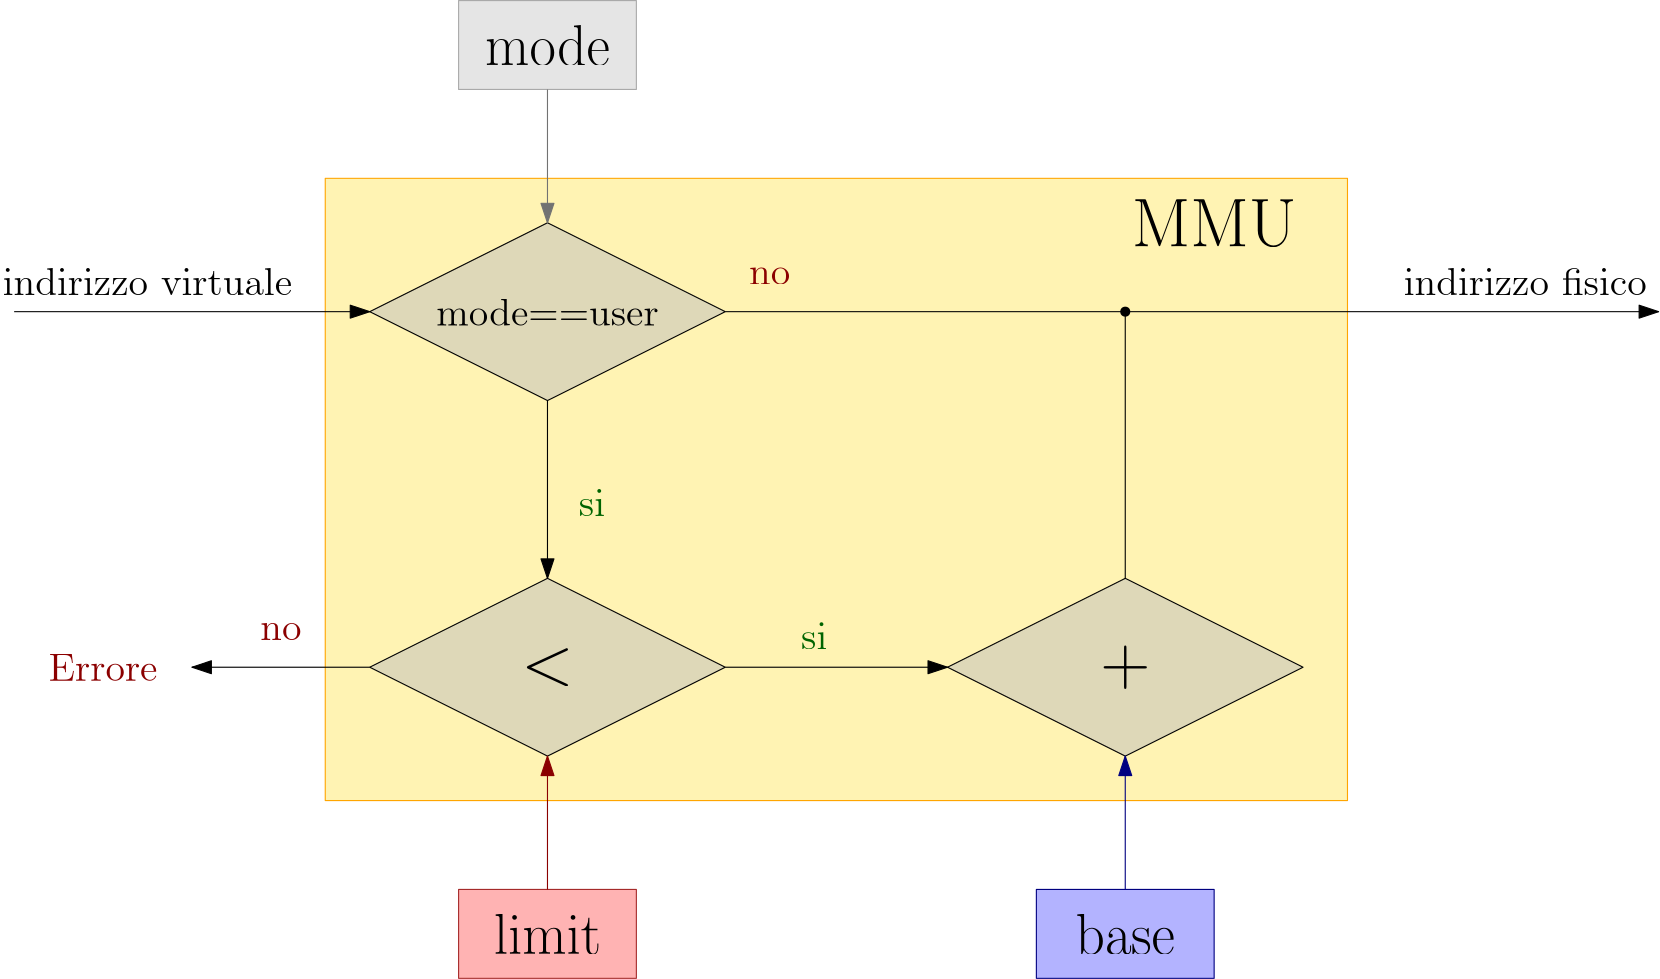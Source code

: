 <?xml version="1.0"?>
<!DOCTYPE ipe SYSTEM "ipe.dtd">
<ipe version="70218" creator="Ipe 7.2.28">
<info created="D:20231129220646" modified="D:20231129220646"/>
<ipestyle name="basic">
<symbol name="arrow/arc(spx)">
<path stroke="sym-stroke" fill="sym-stroke" pen="sym-pen">
0 0 m
-1 0.333 l
-1 -0.333 l
h
</path>
</symbol>
<symbol name="arrow/farc(spx)">
<path stroke="sym-stroke" fill="white" pen="sym-pen">
0 0 m
-1 0.333 l
-1 -0.333 l
h
</path>
</symbol>
<symbol name="arrow/ptarc(spx)">
<path stroke="sym-stroke" fill="sym-stroke" pen="sym-pen">
0 0 m
-1 0.333 l
-0.8 0 l
-1 -0.333 l
h
</path>
</symbol>
<symbol name="arrow/fptarc(spx)">
<path stroke="sym-stroke" fill="white" pen="sym-pen">
0 0 m
-1 0.333 l
-0.8 0 l
-1 -0.333 l
h
</path>
</symbol>
<symbol name="mark/circle(sx)" transformations="translations">
<path fill="sym-stroke">
0.6 0 0 0.6 0 0 e
0.4 0 0 0.4 0 0 e
</path>
</symbol>
<symbol name="mark/disk(sx)" transformations="translations">
<path fill="sym-stroke">
0.6 0 0 0.6 0 0 e
</path>
</symbol>
<symbol name="mark/fdisk(sfx)" transformations="translations">
<group>
<path fill="sym-fill">
0.5 0 0 0.5 0 0 e
</path>
<path fill="sym-stroke" fillrule="eofill">
0.6 0 0 0.6 0 0 e
0.4 0 0 0.4 0 0 e
</path>
</group>
</symbol>
<symbol name="mark/box(sx)" transformations="translations">
<path fill="sym-stroke" fillrule="eofill">
-0.6 -0.6 m
0.6 -0.6 l
0.6 0.6 l
-0.6 0.6 l
h
-0.4 -0.4 m
0.4 -0.4 l
0.4 0.4 l
-0.4 0.4 l
h
</path>
</symbol>
<symbol name="mark/square(sx)" transformations="translations">
<path fill="sym-stroke">
-0.6 -0.6 m
0.6 -0.6 l
0.6 0.6 l
-0.6 0.6 l
h
</path>
</symbol>
<symbol name="mark/fsquare(sfx)" transformations="translations">
<group>
<path fill="sym-fill">
-0.5 -0.5 m
0.5 -0.5 l
0.5 0.5 l
-0.5 0.5 l
h
</path>
<path fill="sym-stroke" fillrule="eofill">
-0.6 -0.6 m
0.6 -0.6 l
0.6 0.6 l
-0.6 0.6 l
h
-0.4 -0.4 m
0.4 -0.4 l
0.4 0.4 l
-0.4 0.4 l
h
</path>
</group>
</symbol>
<symbol name="mark/cross(sx)" transformations="translations">
<group>
<path fill="sym-stroke">
-0.43 -0.57 m
0.57 0.43 l
0.43 0.57 l
-0.57 -0.43 l
h
</path>
<path fill="sym-stroke">
-0.43 0.57 m
0.57 -0.43 l
0.43 -0.57 l
-0.57 0.43 l
h
</path>
</group>
</symbol>
<symbol name="arrow/fnormal(spx)">
<path stroke="sym-stroke" fill="white" pen="sym-pen">
0 0 m
-1 0.333 l
-1 -0.333 l
h
</path>
</symbol>
<symbol name="arrow/pointed(spx)">
<path stroke="sym-stroke" fill="sym-stroke" pen="sym-pen">
0 0 m
-1 0.333 l
-0.8 0 l
-1 -0.333 l
h
</path>
</symbol>
<symbol name="arrow/fpointed(spx)">
<path stroke="sym-stroke" fill="white" pen="sym-pen">
0 0 m
-1 0.333 l
-0.8 0 l
-1 -0.333 l
h
</path>
</symbol>
<symbol name="arrow/linear(spx)">
<path stroke="sym-stroke" pen="sym-pen">
-1 0.333 m
0 0 l
-1 -0.333 l
</path>
</symbol>
<symbol name="arrow/fdouble(spx)">
<path stroke="sym-stroke" fill="white" pen="sym-pen">
0 0 m
-1 0.333 l
-1 -0.333 l
h
-1 0 m
-2 0.333 l
-2 -0.333 l
h
</path>
</symbol>
<symbol name="arrow/double(spx)">
<path stroke="sym-stroke" fill="sym-stroke" pen="sym-pen">
0 0 m
-1 0.333 l
-1 -0.333 l
h
-1 0 m
-2 0.333 l
-2 -0.333 l
h
</path>
</symbol>
<symbol name="arrow/mid-normal(spx)">
<path stroke="sym-stroke" fill="sym-stroke" pen="sym-pen">
0.5 0 m
-0.5 0.333 l
-0.5 -0.333 l
h
</path>
</symbol>
<symbol name="arrow/mid-fnormal(spx)">
<path stroke="sym-stroke" fill="white" pen="sym-pen">
0.5 0 m
-0.5 0.333 l
-0.5 -0.333 l
h
</path>
</symbol>
<symbol name="arrow/mid-pointed(spx)">
<path stroke="sym-stroke" fill="sym-stroke" pen="sym-pen">
0.5 0 m
-0.5 0.333 l
-0.3 0 l
-0.5 -0.333 l
h
</path>
</symbol>
<symbol name="arrow/mid-fpointed(spx)">
<path stroke="sym-stroke" fill="white" pen="sym-pen">
0.5 0 m
-0.5 0.333 l
-0.3 0 l
-0.5 -0.333 l
h
</path>
</symbol>
<symbol name="arrow/mid-double(spx)">
<path stroke="sym-stroke" fill="sym-stroke" pen="sym-pen">
1 0 m
0 0.333 l
0 -0.333 l
h
0 0 m
-1 0.333 l
-1 -0.333 l
h
</path>
</symbol>
<symbol name="arrow/mid-fdouble(spx)">
<path stroke="sym-stroke" fill="white" pen="sym-pen">
1 0 m
0 0.333 l
0 -0.333 l
h
0 0 m
-1 0.333 l
-1 -0.333 l
h
</path>
</symbol>
<anglesize name="22.5 deg" value="22.5"/>
<anglesize name="30 deg" value="30"/>
<anglesize name="45 deg" value="45"/>
<anglesize name="60 deg" value="60"/>
<anglesize name="90 deg" value="90"/>
<arrowsize name="large" value="10"/>
<arrowsize name="small" value="5"/>
<arrowsize name="tiny" value="3"/>
<color name="blue" value="0 0 1"/>
<color name="brown" value="0.647 0.165 0.165"/>
<color name="darkblue" value="0 0 0.545"/>
<color name="darkcyan" value="0 0.545 0.545"/>
<color name="darkgray" value="0.663"/>
<color name="darkgreen" value="0 0.392 0"/>
<color name="darkmagenta" value="0.545 0 0.545"/>
<color name="darkorange" value="1 0.549 0"/>
<color name="darkred" value="0.545 0 0"/>
<color name="gold" value="1 0.843 0"/>
<color name="gray" value="0.745"/>
<color name="green" value="0 1 0"/>
<color name="lightblue" value="0.678 0.847 0.902"/>
<color name="lightcyan" value="0.878 1 1"/>
<color name="lightgray" value="0.827"/>
<color name="lightgreen" value="0.565 0.933 0.565"/>
<color name="lightyellow" value="1 1 0.878"/>
<color name="navy" value="0 0 0.502"/>
<color name="orange" value="1 0.647 0"/>
<color name="pink" value="1 0.753 0.796"/>
<color name="purple" value="0.627 0.125 0.941"/>
<color name="red" value="1 0 0"/>
<color name="seagreen" value="0.18 0.545 0.341"/>
<color name="turquoise" value="0.251 0.878 0.816"/>
<color name="violet" value="0.933 0.51 0.933"/>
<color name="yellow" value="1 1 0"/>
<dashstyle name="dash dot dotted" value="[4 2 1 2 1 2] 0"/>
<dashstyle name="dash dotted" value="[4 2 1 2] 0"/>
<dashstyle name="dashed" value="[4] 0"/>
<dashstyle name="dotted" value="[1 3] 0"/>
<gridsize name="10 pts (~3.5 mm)" value="10"/>
<gridsize name="14 pts (~5 mm)" value="14"/>
<gridsize name="16 pts (~6 mm)" value="16"/>
<gridsize name="20 pts (~7 mm)" value="20"/>
<gridsize name="28 pts (~10 mm)" value="28"/>
<gridsize name="32 pts (~12 mm)" value="32"/>
<gridsize name="4 pts" value="4"/>
<gridsize name="56 pts (~20 mm)" value="56"/>
<gridsize name="8 pts (~3 mm)" value="8"/>
<opacity name="10%" value="0.1"/>
<opacity name="30%" value="0.3"/>
<opacity name="50%" value="0.5"/>
<opacity name="75%" value="0.75"/>
<pen name="fat" value="1.2"/>
<pen name="heavier" value="0.8"/>
<pen name="ultrafat" value="2"/>
<symbolsize name="large" value="5"/>
<symbolsize name="small" value="2"/>
<symbolsize name="tiny" value="1.1"/>
<textsize name="Huge" value="\Huge"/>
<textsize name="LARGE" value="\LARGE"/>
<textsize name="Large" value="\Large"/>
<textsize name="footnote" value="\footnotesize"/>
<textsize name="huge" value="\huge"/>
<textsize name="large" value="\large"/>
<textsize name="script" value="\scriptsize"/>
<textsize name="small" value="\small"/>
<textsize name="tiny" value="\tiny"/>
<textstyle name="center" begin="\begin{center}" end="\end{center}"/>
<textstyle name="item" begin="\begin{itemize}\item{}" end="\end{itemize}"/>
<textstyle name="itemize" begin="\begin{itemize}" end="\end{itemize}"/>
<tiling name="falling" angle="-60" step="4" width="1"/>
<tiling name="rising" angle="30" step="4" width="1"/>
</ipestyle>
<page>
<layer name="alpha"/>
<layer name="beta"/>
<view layers="alpha beta" active="alpha"/>
<path layer="beta" stroke="orange" fill="gold" opacity="30%" stroke-opacity="opaque">
112 784 m
112 560 l
480 560 l
480 784 l
h
</path>
<path stroke="black" fill="gray" opacity="50%" stroke-opacity="opaque">
192 768 m
256 736 l
192 704 l
128 736 l
h
</path>
<text transformations="translations" pos="192 736" stroke="black" type="label" width="80.069" height="9.963" depth="0" halign="center" valign="center" size="Large">mode==user</text>
<path matrix="1 0 0 1 0 -128" stroke="black" fill="gray" opacity="50%" stroke-opacity="opaque">
192 768 m
256 736 l
192 704 l
128 736 l
h
</path>
<path matrix="1 0 0 1 208 -128" stroke="black" fill="gray" opacity="50%" stroke-opacity="opaque">
192 768 m
256 736 l
192 704 l
128 736 l
h
</path>
<text matrix="1 0 0 1 0 -128" transformations="translations" pos="192 736" stroke="black" type="label" width="18.877" height="13.056" depth="0.66" halign="center" valign="center" size="Huge" style="math">&lt;</text>
<text matrix="1 0 0 1 208 -128" transformations="translations" pos="192 736" stroke="black" type="label" width="17.843" height="13.97" depth="1.57" halign="center" valign="center" size="Huge" style="math">+</text>
<path stroke="black" arrow="normal/normal">
192 704 m
192 640 l
</path>
<path stroke="black" arrow="normal/normal">
256 608 m
336 608 l
</path>
<path stroke="black">
256 736 m
400 736 l
400 640 l
400 640 l
</path>
<path stroke="black" arrow="normal/normal">
400 736 m
592 736 l
</path>
<use name="mark/disk(sx)" pos="400 736" size="normal" stroke="black"/>
<path stroke="brown" fill="red" opacity="30%" stroke-opacity="opaque">
160 528 m
160 496 l
224 496 l
224 528 l
h
</path>
<text matrix="1 0 0 1 0 -224" transformations="translations" pos="192 736" stroke="black" type="label" width="38.745" height="14.349" depth="0" halign="center" valign="center" size="huge">limit</text>
<path matrix="1 0 0 1 208 0" stroke="navy" fill="blue" opacity="30%" stroke-opacity="opaque">
160 528 m
160 496 l
224 496 l
224 528 l
h
</path>
<text matrix="1 0 0 1 208 -224" transformations="translations" pos="192 736" stroke="black" type="label" width="35.854" height="14.349" depth="0" halign="center" valign="center" size="huge">base</text>
<path stroke="navy" fill="blue" arrow="normal/normal" opacity="30%" stroke-opacity="opaque">
400 528 m
400 576 l
</path>
<path stroke="darkred" fill="blue" arrow="normal/normal" opacity="30%" stroke-opacity="opaque">
192 528 m
192 576 l
</path>
<path matrix="1 0 0 1 0 320" stroke="darkgray" fill="darkgray" opacity="30%" stroke-opacity="opaque">
160 528 m
160 496 l
224 496 l
224 528 l
h
</path>
<text matrix="1 0 0 1 0 96" transformations="translations" pos="192 736" stroke="black" type="label" width="44.921" height="14.349" depth="0" halign="center" valign="center" size="huge">mode</text>
<path stroke="0.447" fill="darkgray" arrow="normal/normal" opacity="30%" stroke-opacity="opaque">
192 816 m
192 768 l
</path>
<path stroke="black" fill="darkgray" arrow="normal/normal" opacity="30%" stroke-opacity="opaque">
0 736 m
128 736 l
</path>
<text matrix="1 0 0 1 -144 16" transformations="translations" pos="192 736" stroke="black" type="label" width="104.183" height="9.963" depth="0" halign="center" valign="top" size="Large">indirizzo virtuale</text>
<text matrix="1 0 0 1 352 16" transformations="translations" pos="192 736" stroke="black" type="label" width="87.482" height="9.963" depth="0" halign="center" valign="top" size="Large">indirizzo fisico</text>
<path stroke="black" fill="gold" arrow="normal/normal" opacity="30%" stroke-opacity="opaque">
128 608 m
64 608 l
</path>
<text matrix="1 0 0 1 -96 -112" transformations="translations" pos="192 736" stroke="darkred" type="label" width="14.828" height="6.177" depth="0" halign="center" valign="top" size="Large">no</text>
<text layer="alpha" matrix="1 0 0 1 -160 -128" transformations="translations" pos="192 736" stroke="darkred" type="label" width="39.212" height="9.803" depth="0" halign="center" valign="center" size="Large">Errore</text>
<text matrix="1 0 0 1 16 -64" transformations="translations" pos="192 736" stroke="darkgreen" type="label" width="9.443" height="9.521" depth="0" halign="center" valign="top" size="Large">si</text>
<text matrix="1 0 0 1 96 -112" transformations="translations" pos="192 736" stroke="darkgreen" type="label" width="9.443" height="9.521" depth="0" halign="center" valign="top" size="Large">si</text>
<text matrix="1 0 0 1 80 16" transformations="translations" pos="192 736" stroke="darkred" type="label" width="14.828" height="6.177" depth="0" halign="center" valign="top" size="Large">no</text>
<text matrix="1 0 0 1 240 32" transformations="translations" pos="192 736" stroke="black" type="label" width="59.325" height="16.934" depth="0" halign="center" valign="center" size="Huge">MMU</text>
</page>
</ipe>
